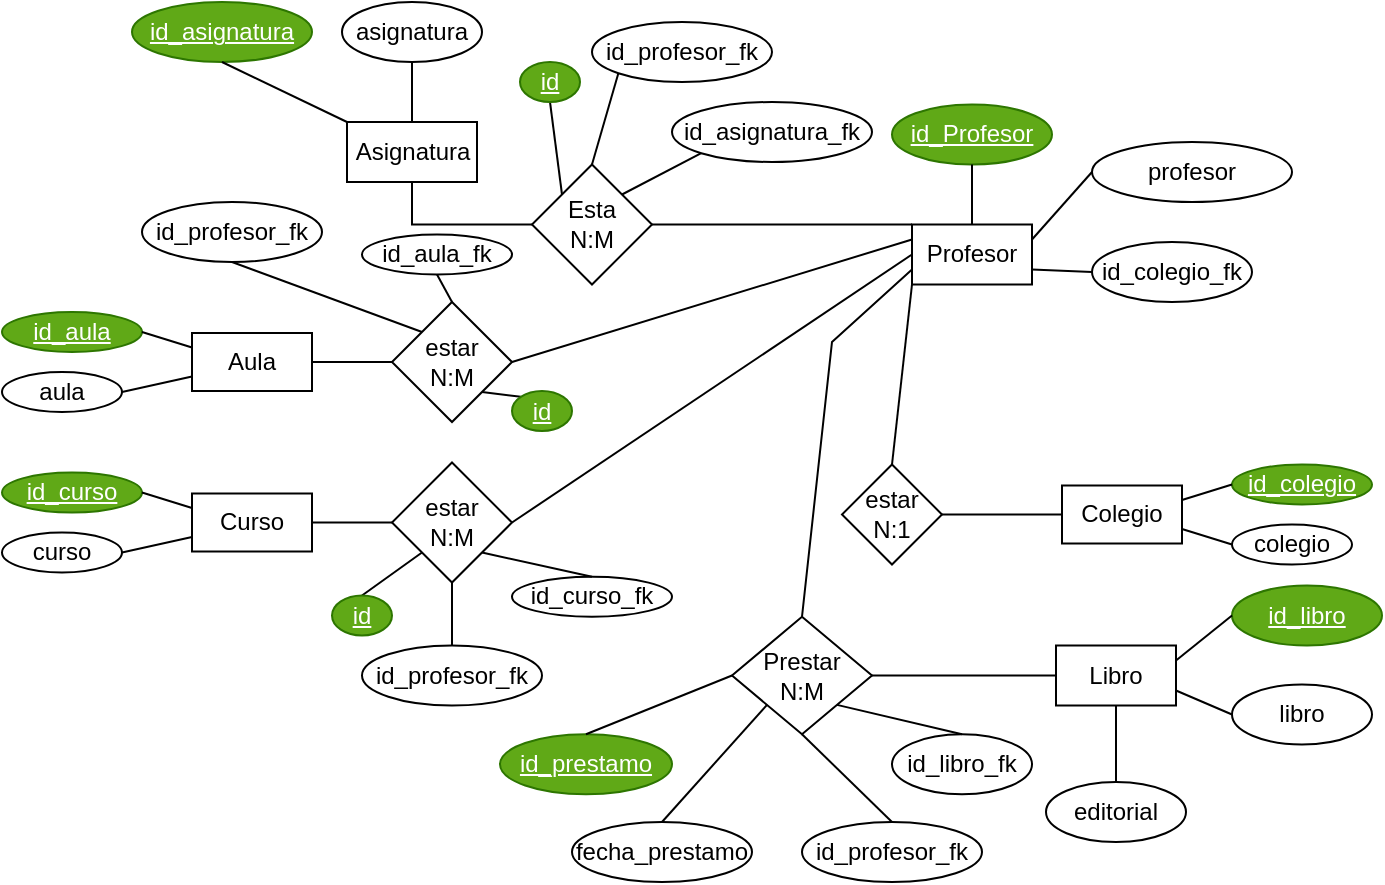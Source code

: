 <mxfile version="21.6.5" type="device">
  <diagram name="Página-1" id="RvPOBbvX43XsrJvnWmoP">
    <mxGraphModel dx="880" dy="532" grid="1" gridSize="10" guides="1" tooltips="1" connect="1" arrows="1" fold="1" page="1" pageScale="1" pageWidth="827" pageHeight="1169" math="0" shadow="0">
      <root>
        <mxCell id="0" />
        <mxCell id="1" parent="0" />
        <mxCell id="f8wr_ZBIubS6hvJiIoXr-7" value="Asignatura" style="rounded=0;whiteSpace=wrap;html=1;" vertex="1" parent="1">
          <mxGeometry x="297.5" y="100" width="65" height="30" as="geometry" />
        </mxCell>
        <mxCell id="f8wr_ZBIubS6hvJiIoXr-8" value="Libro" style="rounded=0;whiteSpace=wrap;html=1;" vertex="1" parent="1">
          <mxGeometry x="652" y="361.75" width="60" height="30" as="geometry" />
        </mxCell>
        <mxCell id="f8wr_ZBIubS6hvJiIoXr-9" value="Colegio" style="rounded=0;whiteSpace=wrap;html=1;" vertex="1" parent="1">
          <mxGeometry x="655" y="281.75" width="60" height="29" as="geometry" />
        </mxCell>
        <mxCell id="f8wr_ZBIubS6hvJiIoXr-11" value="Profesor" style="rounded=0;whiteSpace=wrap;html=1;" vertex="1" parent="1">
          <mxGeometry x="580" y="151.25" width="60" height="30" as="geometry" />
        </mxCell>
        <mxCell id="f8wr_ZBIubS6hvJiIoXr-13" value="profesor" style="ellipse;whiteSpace=wrap;html=1;" vertex="1" parent="1">
          <mxGeometry x="670" y="110" width="100" height="30" as="geometry" />
        </mxCell>
        <mxCell id="f8wr_ZBIubS6hvJiIoXr-14" value="id_colegio_fk" style="ellipse;whiteSpace=wrap;html=1;" vertex="1" parent="1">
          <mxGeometry x="670" y="160" width="80" height="30" as="geometry" />
        </mxCell>
        <mxCell id="f8wr_ZBIubS6hvJiIoXr-19" value="id_Profesor" style="ellipse;whiteSpace=wrap;html=1;fontStyle=4;fillColor=#60a917;fontColor=#ffffff;strokeColor=#2D7600;" vertex="1" parent="1">
          <mxGeometry x="570" y="91.25" width="80" height="30" as="geometry" />
        </mxCell>
        <mxCell id="f8wr_ZBIubS6hvJiIoXr-20" value="libro" style="ellipse;whiteSpace=wrap;html=1;" vertex="1" parent="1">
          <mxGeometry x="740" y="381.25" width="70" height="30" as="geometry" />
        </mxCell>
        <mxCell id="f8wr_ZBIubS6hvJiIoXr-21" value="id_libro" style="ellipse;whiteSpace=wrap;html=1;fontStyle=4;fillColor=#60a917;fontColor=#ffffff;strokeColor=#2D7600;" vertex="1" parent="1">
          <mxGeometry x="740" y="331.75" width="75" height="30" as="geometry" />
        </mxCell>
        <mxCell id="f8wr_ZBIubS6hvJiIoXr-23" value="asignatura" style="ellipse;whiteSpace=wrap;html=1;" vertex="1" parent="1">
          <mxGeometry x="295" y="40" width="70" height="30" as="geometry" />
        </mxCell>
        <mxCell id="f8wr_ZBIubS6hvJiIoXr-24" value="id_asignatura" style="ellipse;whiteSpace=wrap;html=1;fontStyle=4;fillColor=#60a917;fontColor=#ffffff;strokeColor=#2D7600;" vertex="1" parent="1">
          <mxGeometry x="190" y="40" width="90" height="30" as="geometry" />
        </mxCell>
        <mxCell id="f8wr_ZBIubS6hvJiIoXr-25" value="colegio" style="ellipse;whiteSpace=wrap;html=1;" vertex="1" parent="1">
          <mxGeometry x="740" y="301.25" width="60" height="20" as="geometry" />
        </mxCell>
        <mxCell id="f8wr_ZBIubS6hvJiIoXr-26" value="id_colegio" style="ellipse;whiteSpace=wrap;html=1;fillColor=#60a917;fontColor=#ffffff;strokeColor=#2D7600;fontStyle=4" vertex="1" parent="1">
          <mxGeometry x="740" y="271.25" width="70" height="20" as="geometry" />
        </mxCell>
        <mxCell id="f8wr_ZBIubS6hvJiIoXr-27" value="estar&lt;br&gt;N:1" style="rhombus;whiteSpace=wrap;html=1;" vertex="1" parent="1">
          <mxGeometry x="545" y="271.25" width="50" height="50" as="geometry" />
        </mxCell>
        <mxCell id="f8wr_ZBIubS6hvJiIoXr-28" value="Esta&lt;br&gt;N:M" style="rhombus;whiteSpace=wrap;html=1;" vertex="1" parent="1">
          <mxGeometry x="390" y="121.25" width="60" height="60" as="geometry" />
        </mxCell>
        <mxCell id="f8wr_ZBIubS6hvJiIoXr-29" value="Prestar&lt;br&gt;N:M" style="rhombus;whiteSpace=wrap;html=1;" vertex="1" parent="1">
          <mxGeometry x="490" y="347.38" width="70" height="58.75" as="geometry" />
        </mxCell>
        <mxCell id="f8wr_ZBIubS6hvJiIoXr-30" value="" style="endArrow=none;html=1;rounded=0;entryX=0.5;entryY=1;entryDx=0;entryDy=0;exitX=0;exitY=0.5;exitDx=0;exitDy=0;" edge="1" parent="1" source="f8wr_ZBIubS6hvJiIoXr-28" target="f8wr_ZBIubS6hvJiIoXr-7">
          <mxGeometry width="50" height="50" relative="1" as="geometry">
            <mxPoint x="480" y="341.25" as="sourcePoint" />
            <mxPoint x="530" y="291.25" as="targetPoint" />
            <Array as="points">
              <mxPoint x="330" y="151.25" />
            </Array>
          </mxGeometry>
        </mxCell>
        <mxCell id="f8wr_ZBIubS6hvJiIoXr-31" value="" style="endArrow=none;html=1;rounded=0;entryX=0;entryY=0;entryDx=0;entryDy=0;exitX=1;exitY=0.5;exitDx=0;exitDy=0;" edge="1" parent="1" source="f8wr_ZBIubS6hvJiIoXr-28" target="f8wr_ZBIubS6hvJiIoXr-11">
          <mxGeometry width="50" height="50" relative="1" as="geometry">
            <mxPoint x="480" y="341.25" as="sourcePoint" />
            <mxPoint x="530" y="291.25" as="targetPoint" />
          </mxGeometry>
        </mxCell>
        <mxCell id="f8wr_ZBIubS6hvJiIoXr-32" value="" style="endArrow=none;html=1;rounded=0;exitX=0;exitY=0.5;exitDx=0;exitDy=0;entryX=1;entryY=0.5;entryDx=0;entryDy=0;" edge="1" parent="1" source="f8wr_ZBIubS6hvJiIoXr-9" target="f8wr_ZBIubS6hvJiIoXr-27">
          <mxGeometry width="50" height="50" relative="1" as="geometry">
            <mxPoint x="480" y="191.75" as="sourcePoint" />
            <mxPoint x="530" y="141.75" as="targetPoint" />
          </mxGeometry>
        </mxCell>
        <mxCell id="f8wr_ZBIubS6hvJiIoXr-33" value="" style="endArrow=none;html=1;rounded=0;entryX=0;entryY=0.75;entryDx=0;entryDy=0;exitX=0.5;exitY=0;exitDx=0;exitDy=0;" edge="1" parent="1" source="f8wr_ZBIubS6hvJiIoXr-29" target="f8wr_ZBIubS6hvJiIoXr-11">
          <mxGeometry width="50" height="50" relative="1" as="geometry">
            <mxPoint x="480" y="341.25" as="sourcePoint" />
            <mxPoint x="530" y="291.25" as="targetPoint" />
            <Array as="points">
              <mxPoint x="540" y="210" />
            </Array>
          </mxGeometry>
        </mxCell>
        <mxCell id="f8wr_ZBIubS6hvJiIoXr-34" value="" style="endArrow=none;html=1;rounded=0;exitX=0;exitY=0.5;exitDx=0;exitDy=0;entryX=1;entryY=0.5;entryDx=0;entryDy=0;" edge="1" parent="1" source="f8wr_ZBIubS6hvJiIoXr-8" target="f8wr_ZBIubS6hvJiIoXr-29">
          <mxGeometry width="50" height="50" relative="1" as="geometry">
            <mxPoint x="480" y="341.25" as="sourcePoint" />
            <mxPoint x="530" y="291.25" as="targetPoint" />
          </mxGeometry>
        </mxCell>
        <mxCell id="f8wr_ZBIubS6hvJiIoXr-35" value="" style="endArrow=none;html=1;rounded=0;exitX=0.5;exitY=0;exitDx=0;exitDy=0;entryX=0;entryY=1;entryDx=0;entryDy=0;" edge="1" parent="1" source="f8wr_ZBIubS6hvJiIoXr-27" target="f8wr_ZBIubS6hvJiIoXr-11">
          <mxGeometry width="50" height="50" relative="1" as="geometry">
            <mxPoint x="480" y="341.25" as="sourcePoint" />
            <mxPoint x="530" y="291.25" as="targetPoint" />
            <Array as="points" />
          </mxGeometry>
        </mxCell>
        <mxCell id="f8wr_ZBIubS6hvJiIoXr-36" value="" style="endArrow=none;html=1;rounded=0;entryX=0;entryY=0.5;entryDx=0;entryDy=0;exitX=1;exitY=0.75;exitDx=0;exitDy=0;" edge="1" parent="1" source="f8wr_ZBIubS6hvJiIoXr-11" target="f8wr_ZBIubS6hvJiIoXr-14">
          <mxGeometry width="50" height="50" relative="1" as="geometry">
            <mxPoint x="480" y="341.25" as="sourcePoint" />
            <mxPoint x="530" y="291.25" as="targetPoint" />
          </mxGeometry>
        </mxCell>
        <mxCell id="f8wr_ZBIubS6hvJiIoXr-37" value="" style="endArrow=none;html=1;rounded=0;entryX=0;entryY=0.5;entryDx=0;entryDy=0;exitX=1;exitY=0.25;exitDx=0;exitDy=0;" edge="1" parent="1" source="f8wr_ZBIubS6hvJiIoXr-11" target="f8wr_ZBIubS6hvJiIoXr-13">
          <mxGeometry width="50" height="50" relative="1" as="geometry">
            <mxPoint x="480" y="341.25" as="sourcePoint" />
            <mxPoint x="530" y="291.25" as="targetPoint" />
          </mxGeometry>
        </mxCell>
        <mxCell id="f8wr_ZBIubS6hvJiIoXr-43" value="" style="endArrow=none;html=1;rounded=0;entryX=0.5;entryY=1;entryDx=0;entryDy=0;exitX=0.5;exitY=0;exitDx=0;exitDy=0;" edge="1" parent="1" source="f8wr_ZBIubS6hvJiIoXr-7" target="f8wr_ZBIubS6hvJiIoXr-23">
          <mxGeometry width="50" height="50" relative="1" as="geometry">
            <mxPoint x="480" y="341.25" as="sourcePoint" />
            <mxPoint x="530" y="291.25" as="targetPoint" />
          </mxGeometry>
        </mxCell>
        <mxCell id="f8wr_ZBIubS6hvJiIoXr-44" value="" style="endArrow=none;html=1;rounded=0;entryX=0.5;entryY=1;entryDx=0;entryDy=0;exitX=0;exitY=0;exitDx=0;exitDy=0;" edge="1" parent="1" source="f8wr_ZBIubS6hvJiIoXr-7" target="f8wr_ZBIubS6hvJiIoXr-24">
          <mxGeometry width="50" height="50" relative="1" as="geometry">
            <mxPoint x="480" y="341.25" as="sourcePoint" />
            <mxPoint x="530" y="291.25" as="targetPoint" />
          </mxGeometry>
        </mxCell>
        <mxCell id="f8wr_ZBIubS6hvJiIoXr-48" value="" style="endArrow=none;html=1;rounded=0;entryX=0;entryY=0.5;entryDx=0;entryDy=0;exitX=1;exitY=0.75;exitDx=0;exitDy=0;" edge="1" parent="1" source="f8wr_ZBIubS6hvJiIoXr-8" target="f8wr_ZBIubS6hvJiIoXr-20">
          <mxGeometry width="50" height="50" relative="1" as="geometry">
            <mxPoint x="480" y="321.25" as="sourcePoint" />
            <mxPoint x="530" y="271.25" as="targetPoint" />
          </mxGeometry>
        </mxCell>
        <mxCell id="f8wr_ZBIubS6hvJiIoXr-49" value="" style="endArrow=none;html=1;rounded=0;entryX=0;entryY=0.5;entryDx=0;entryDy=0;exitX=1;exitY=0.25;exitDx=0;exitDy=0;" edge="1" parent="1" source="f8wr_ZBIubS6hvJiIoXr-8" target="f8wr_ZBIubS6hvJiIoXr-21">
          <mxGeometry width="50" height="50" relative="1" as="geometry">
            <mxPoint x="480" y="321.25" as="sourcePoint" />
            <mxPoint x="530" y="271.25" as="targetPoint" />
          </mxGeometry>
        </mxCell>
        <mxCell id="f8wr_ZBIubS6hvJiIoXr-50" value="" style="endArrow=none;html=1;rounded=0;entryX=0;entryY=0.5;entryDx=0;entryDy=0;exitX=1;exitY=0.75;exitDx=0;exitDy=0;" edge="1" parent="1" source="f8wr_ZBIubS6hvJiIoXr-9" target="f8wr_ZBIubS6hvJiIoXr-25">
          <mxGeometry width="50" height="50" relative="1" as="geometry">
            <mxPoint x="480" y="321.25" as="sourcePoint" />
            <mxPoint x="530" y="271.25" as="targetPoint" />
          </mxGeometry>
        </mxCell>
        <mxCell id="f8wr_ZBIubS6hvJiIoXr-51" value="" style="endArrow=none;html=1;rounded=0;entryX=0;entryY=0.5;entryDx=0;entryDy=0;exitX=1;exitY=0.25;exitDx=0;exitDy=0;" edge="1" parent="1" source="f8wr_ZBIubS6hvJiIoXr-9" target="f8wr_ZBIubS6hvJiIoXr-26">
          <mxGeometry width="50" height="50" relative="1" as="geometry">
            <mxPoint x="480" y="321.25" as="sourcePoint" />
            <mxPoint x="530" y="271.25" as="targetPoint" />
          </mxGeometry>
        </mxCell>
        <mxCell id="f8wr_ZBIubS6hvJiIoXr-70" value="" style="endArrow=none;html=1;rounded=0;entryX=0.5;entryY=1;entryDx=0;entryDy=0;exitX=0.5;exitY=0;exitDx=0;exitDy=0;" edge="1" parent="1" source="f8wr_ZBIubS6hvJiIoXr-11" target="f8wr_ZBIubS6hvJiIoXr-19">
          <mxGeometry width="50" height="50" relative="1" as="geometry">
            <mxPoint x="390" y="300" as="sourcePoint" />
            <mxPoint x="440" y="250" as="targetPoint" />
          </mxGeometry>
        </mxCell>
        <mxCell id="f8wr_ZBIubS6hvJiIoXr-71" value="editorial" style="ellipse;whiteSpace=wrap;html=1;" vertex="1" parent="1">
          <mxGeometry x="647" y="430" width="70" height="30" as="geometry" />
        </mxCell>
        <mxCell id="f8wr_ZBIubS6hvJiIoXr-72" value="" style="endArrow=none;html=1;rounded=0;entryX=0.5;entryY=1;entryDx=0;entryDy=0;exitX=0.5;exitY=0;exitDx=0;exitDy=0;" edge="1" parent="1" source="f8wr_ZBIubS6hvJiIoXr-71" target="f8wr_ZBIubS6hvJiIoXr-8">
          <mxGeometry width="50" height="50" relative="1" as="geometry">
            <mxPoint x="390" y="300" as="sourcePoint" />
            <mxPoint x="440" y="250" as="targetPoint" />
          </mxGeometry>
        </mxCell>
        <mxCell id="f8wr_ZBIubS6hvJiIoXr-73" value="Aula" style="rounded=0;whiteSpace=wrap;html=1;" vertex="1" parent="1">
          <mxGeometry x="220" y="205.5" width="60" height="29" as="geometry" />
        </mxCell>
        <mxCell id="f8wr_ZBIubS6hvJiIoXr-74" value="aula" style="ellipse;whiteSpace=wrap;html=1;" vertex="1" parent="1">
          <mxGeometry x="125" y="225" width="60" height="20" as="geometry" />
        </mxCell>
        <mxCell id="f8wr_ZBIubS6hvJiIoXr-75" value="id_aula" style="ellipse;whiteSpace=wrap;html=1;fillColor=#60a917;fontColor=#ffffff;strokeColor=#2D7600;fontStyle=4" vertex="1" parent="1">
          <mxGeometry x="125" y="195" width="70" height="20" as="geometry" />
        </mxCell>
        <mxCell id="f8wr_ZBIubS6hvJiIoXr-78" value="Curso" style="rounded=0;whiteSpace=wrap;html=1;" vertex="1" parent="1">
          <mxGeometry x="220" y="285.75" width="60" height="29" as="geometry" />
        </mxCell>
        <mxCell id="f8wr_ZBIubS6hvJiIoXr-79" value="curso" style="ellipse;whiteSpace=wrap;html=1;" vertex="1" parent="1">
          <mxGeometry x="125" y="305.25" width="60" height="20" as="geometry" />
        </mxCell>
        <mxCell id="f8wr_ZBIubS6hvJiIoXr-80" value="id_curso" style="ellipse;whiteSpace=wrap;html=1;fillColor=#60a917;fontColor=#ffffff;strokeColor=#2D7600;fontStyle=4" vertex="1" parent="1">
          <mxGeometry x="125" y="275.25" width="70" height="20" as="geometry" />
        </mxCell>
        <mxCell id="f8wr_ZBIubS6hvJiIoXr-81" value="estar&lt;br&gt;N:M" style="rhombus;whiteSpace=wrap;html=1;" vertex="1" parent="1">
          <mxGeometry x="320" y="270.25" width="60" height="60" as="geometry" />
        </mxCell>
        <mxCell id="f8wr_ZBIubS6hvJiIoXr-82" value="estar&lt;br&gt;N:M" style="rhombus;whiteSpace=wrap;html=1;" vertex="1" parent="1">
          <mxGeometry x="320" y="190" width="60" height="60" as="geometry" />
        </mxCell>
        <mxCell id="f8wr_ZBIubS6hvJiIoXr-83" value="" style="endArrow=none;html=1;rounded=0;entryX=0.5;entryY=1;entryDx=0;entryDy=0;exitX=0;exitY=0;exitDx=0;exitDy=0;" edge="1" parent="1" source="f8wr_ZBIubS6hvJiIoXr-28" target="f8wr_ZBIubS6hvJiIoXr-97">
          <mxGeometry width="50" height="50" relative="1" as="geometry">
            <mxPoint x="390" y="300" as="sourcePoint" />
            <mxPoint x="440" y="250" as="targetPoint" />
          </mxGeometry>
        </mxCell>
        <mxCell id="f8wr_ZBIubS6hvJiIoXr-84" value="" style="endArrow=none;html=1;rounded=0;entryX=0;entryY=0;entryDx=0;entryDy=0;exitX=1;exitY=1;exitDx=0;exitDy=0;" edge="1" parent="1" source="f8wr_ZBIubS6hvJiIoXr-82" target="f8wr_ZBIubS6hvJiIoXr-96">
          <mxGeometry width="50" height="50" relative="1" as="geometry">
            <mxPoint x="390" y="300" as="sourcePoint" />
            <mxPoint x="440" y="250" as="targetPoint" />
          </mxGeometry>
        </mxCell>
        <mxCell id="f8wr_ZBIubS6hvJiIoXr-85" value="" style="endArrow=none;html=1;rounded=0;entryX=0.5;entryY=0;entryDx=0;entryDy=0;exitX=0;exitY=1;exitDx=0;exitDy=0;" edge="1" parent="1" source="f8wr_ZBIubS6hvJiIoXr-81" target="f8wr_ZBIubS6hvJiIoXr-95">
          <mxGeometry width="50" height="50" relative="1" as="geometry">
            <mxPoint x="390" y="300" as="sourcePoint" />
            <mxPoint x="440" y="250" as="targetPoint" />
          </mxGeometry>
        </mxCell>
        <mxCell id="f8wr_ZBIubS6hvJiIoXr-87" value="" style="endArrow=none;html=1;rounded=0;exitX=1;exitY=0.5;exitDx=0;exitDy=0;entryX=0;entryY=0.5;entryDx=0;entryDy=0;" edge="1" parent="1" source="f8wr_ZBIubS6hvJiIoXr-81" target="f8wr_ZBIubS6hvJiIoXr-11">
          <mxGeometry width="50" height="50" relative="1" as="geometry">
            <mxPoint x="390" y="300" as="sourcePoint" />
            <mxPoint x="440" y="250" as="targetPoint" />
          </mxGeometry>
        </mxCell>
        <mxCell id="f8wr_ZBIubS6hvJiIoXr-88" value="" style="endArrow=none;html=1;rounded=0;entryX=1;entryY=0.5;entryDx=0;entryDy=0;exitX=0;exitY=0.25;exitDx=0;exitDy=0;" edge="1" parent="1" source="f8wr_ZBIubS6hvJiIoXr-11" target="f8wr_ZBIubS6hvJiIoXr-82">
          <mxGeometry width="50" height="50" relative="1" as="geometry">
            <mxPoint x="390" y="300" as="sourcePoint" />
            <mxPoint x="440" y="250" as="targetPoint" />
          </mxGeometry>
        </mxCell>
        <mxCell id="f8wr_ZBIubS6hvJiIoXr-89" value="" style="endArrow=none;html=1;rounded=0;entryX=0;entryY=0.5;entryDx=0;entryDy=0;exitX=1;exitY=0.5;exitDx=0;exitDy=0;" edge="1" parent="1" source="f8wr_ZBIubS6hvJiIoXr-78" target="f8wr_ZBIubS6hvJiIoXr-81">
          <mxGeometry width="50" height="50" relative="1" as="geometry">
            <mxPoint x="390" y="300" as="sourcePoint" />
            <mxPoint x="440" y="250" as="targetPoint" />
          </mxGeometry>
        </mxCell>
        <mxCell id="f8wr_ZBIubS6hvJiIoXr-90" value="" style="endArrow=none;html=1;rounded=0;entryX=1;entryY=0.5;entryDx=0;entryDy=0;exitX=0;exitY=0.5;exitDx=0;exitDy=0;" edge="1" parent="1" source="f8wr_ZBIubS6hvJiIoXr-82" target="f8wr_ZBIubS6hvJiIoXr-73">
          <mxGeometry width="50" height="50" relative="1" as="geometry">
            <mxPoint x="390" y="300" as="sourcePoint" />
            <mxPoint x="440" y="250" as="targetPoint" />
          </mxGeometry>
        </mxCell>
        <mxCell id="f8wr_ZBIubS6hvJiIoXr-91" value="" style="endArrow=none;html=1;rounded=0;entryX=1;entryY=0.5;entryDx=0;entryDy=0;exitX=0;exitY=0.75;exitDx=0;exitDy=0;" edge="1" parent="1" source="f8wr_ZBIubS6hvJiIoXr-78" target="f8wr_ZBIubS6hvJiIoXr-79">
          <mxGeometry width="50" height="50" relative="1" as="geometry">
            <mxPoint x="455" y="300" as="sourcePoint" />
            <mxPoint x="505" y="250" as="targetPoint" />
          </mxGeometry>
        </mxCell>
        <mxCell id="f8wr_ZBIubS6hvJiIoXr-92" value="" style="endArrow=none;html=1;rounded=0;entryX=1;entryY=0.5;entryDx=0;entryDy=0;exitX=0;exitY=0.25;exitDx=0;exitDy=0;" edge="1" parent="1" source="f8wr_ZBIubS6hvJiIoXr-78" target="f8wr_ZBIubS6hvJiIoXr-80">
          <mxGeometry width="50" height="50" relative="1" as="geometry">
            <mxPoint x="455" y="300" as="sourcePoint" />
            <mxPoint x="505" y="250" as="targetPoint" />
          </mxGeometry>
        </mxCell>
        <mxCell id="f8wr_ZBIubS6hvJiIoXr-93" value="" style="endArrow=none;html=1;rounded=0;exitX=1;exitY=0.5;exitDx=0;exitDy=0;entryX=0;entryY=0.75;entryDx=0;entryDy=0;" edge="1" parent="1" source="f8wr_ZBIubS6hvJiIoXr-74" target="f8wr_ZBIubS6hvJiIoXr-73">
          <mxGeometry width="50" height="50" relative="1" as="geometry">
            <mxPoint x="455" y="300" as="sourcePoint" />
            <mxPoint x="505" y="250" as="targetPoint" />
          </mxGeometry>
        </mxCell>
        <mxCell id="f8wr_ZBIubS6hvJiIoXr-94" value="" style="endArrow=none;html=1;rounded=0;entryX=1;entryY=0.5;entryDx=0;entryDy=0;exitX=0;exitY=0.25;exitDx=0;exitDy=0;" edge="1" parent="1" source="f8wr_ZBIubS6hvJiIoXr-73" target="f8wr_ZBIubS6hvJiIoXr-75">
          <mxGeometry width="50" height="50" relative="1" as="geometry">
            <mxPoint x="455" y="300" as="sourcePoint" />
            <mxPoint x="505" y="250" as="targetPoint" />
          </mxGeometry>
        </mxCell>
        <mxCell id="f8wr_ZBIubS6hvJiIoXr-95" value="id" style="ellipse;whiteSpace=wrap;html=1;fillColor=#60a917;fontColor=#ffffff;strokeColor=#2D7600;fontStyle=4" vertex="1" parent="1">
          <mxGeometry x="290" y="336.75" width="30" height="20" as="geometry" />
        </mxCell>
        <mxCell id="f8wr_ZBIubS6hvJiIoXr-96" value="id" style="ellipse;whiteSpace=wrap;html=1;fillColor=#60a917;fontColor=#ffffff;strokeColor=#2D7600;fontStyle=4" vertex="1" parent="1">
          <mxGeometry x="380" y="234.5" width="30" height="20" as="geometry" />
        </mxCell>
        <mxCell id="f8wr_ZBIubS6hvJiIoXr-97" value="id" style="ellipse;whiteSpace=wrap;html=1;fillColor=#60a917;fontColor=#ffffff;strokeColor=#2D7600;fontStyle=4" vertex="1" parent="1">
          <mxGeometry x="384" y="70" width="30" height="20" as="geometry" />
        </mxCell>
        <mxCell id="f8wr_ZBIubS6hvJiIoXr-98" value="id_profesor_fk" style="ellipse;whiteSpace=wrap;html=1;" vertex="1" parent="1">
          <mxGeometry x="420" y="50" width="90" height="30" as="geometry" />
        </mxCell>
        <mxCell id="f8wr_ZBIubS6hvJiIoXr-99" value="id_profesor_fk" style="ellipse;whiteSpace=wrap;html=1;" vertex="1" parent="1">
          <mxGeometry x="195" y="140" width="90" height="30" as="geometry" />
        </mxCell>
        <mxCell id="f8wr_ZBIubS6hvJiIoXr-100" value="id_profesor_fk" style="ellipse;whiteSpace=wrap;html=1;" vertex="1" parent="1">
          <mxGeometry x="305" y="361.76" width="90" height="30" as="geometry" />
        </mxCell>
        <mxCell id="f8wr_ZBIubS6hvJiIoXr-101" value="id_curso_fk" style="ellipse;whiteSpace=wrap;html=1;" vertex="1" parent="1">
          <mxGeometry x="380" y="327.38" width="80" height="20" as="geometry" />
        </mxCell>
        <mxCell id="f8wr_ZBIubS6hvJiIoXr-102" value="id_aula_fk" style="ellipse;whiteSpace=wrap;html=1;" vertex="1" parent="1">
          <mxGeometry x="305" y="156.25" width="75" height="20" as="geometry" />
        </mxCell>
        <mxCell id="f8wr_ZBIubS6hvJiIoXr-103" value="id_asignatura_fk" style="ellipse;whiteSpace=wrap;html=1;" vertex="1" parent="1">
          <mxGeometry x="460" y="90" width="100" height="30" as="geometry" />
        </mxCell>
        <mxCell id="f8wr_ZBIubS6hvJiIoXr-104" value="" style="endArrow=none;html=1;rounded=0;entryX=0.5;entryY=1;entryDx=0;entryDy=0;exitX=0.5;exitY=0;exitDx=0;exitDy=0;" edge="1" parent="1" source="f8wr_ZBIubS6hvJiIoXr-100" target="f8wr_ZBIubS6hvJiIoXr-81">
          <mxGeometry width="50" height="50" relative="1" as="geometry">
            <mxPoint x="390" y="300" as="sourcePoint" />
            <mxPoint x="440" y="250" as="targetPoint" />
          </mxGeometry>
        </mxCell>
        <mxCell id="f8wr_ZBIubS6hvJiIoXr-105" value="" style="endArrow=none;html=1;rounded=0;entryX=0.5;entryY=1;entryDx=0;entryDy=0;exitX=0.5;exitY=0;exitDx=0;exitDy=0;" edge="1" parent="1" source="f8wr_ZBIubS6hvJiIoXr-82" target="f8wr_ZBIubS6hvJiIoXr-102">
          <mxGeometry width="50" height="50" relative="1" as="geometry">
            <mxPoint x="390" y="300" as="sourcePoint" />
            <mxPoint x="440" y="250" as="targetPoint" />
          </mxGeometry>
        </mxCell>
        <mxCell id="f8wr_ZBIubS6hvJiIoXr-106" value="" style="endArrow=none;html=1;rounded=0;entryX=0.5;entryY=1;entryDx=0;entryDy=0;exitX=0;exitY=0;exitDx=0;exitDy=0;" edge="1" parent="1" source="f8wr_ZBIubS6hvJiIoXr-82" target="f8wr_ZBIubS6hvJiIoXr-99">
          <mxGeometry width="50" height="50" relative="1" as="geometry">
            <mxPoint x="390" y="300" as="sourcePoint" />
            <mxPoint x="440" y="250" as="targetPoint" />
          </mxGeometry>
        </mxCell>
        <mxCell id="f8wr_ZBIubS6hvJiIoXr-107" value="" style="endArrow=none;html=1;rounded=0;entryX=0;entryY=1;entryDx=0;entryDy=0;exitX=1;exitY=0;exitDx=0;exitDy=0;" edge="1" parent="1" source="f8wr_ZBIubS6hvJiIoXr-28" target="f8wr_ZBIubS6hvJiIoXr-103">
          <mxGeometry width="50" height="50" relative="1" as="geometry">
            <mxPoint x="390" y="300" as="sourcePoint" />
            <mxPoint x="440" y="250" as="targetPoint" />
          </mxGeometry>
        </mxCell>
        <mxCell id="f8wr_ZBIubS6hvJiIoXr-108" value="" style="endArrow=none;html=1;rounded=0;entryX=0;entryY=1;entryDx=0;entryDy=0;exitX=0.5;exitY=0;exitDx=0;exitDy=0;" edge="1" parent="1" source="f8wr_ZBIubS6hvJiIoXr-28" target="f8wr_ZBIubS6hvJiIoXr-98">
          <mxGeometry width="50" height="50" relative="1" as="geometry">
            <mxPoint x="390" y="300" as="sourcePoint" />
            <mxPoint x="440" y="250" as="targetPoint" />
          </mxGeometry>
        </mxCell>
        <mxCell id="f8wr_ZBIubS6hvJiIoXr-109" value="" style="endArrow=none;html=1;rounded=0;exitX=1;exitY=1;exitDx=0;exitDy=0;entryX=0.5;entryY=0;entryDx=0;entryDy=0;" edge="1" parent="1" source="f8wr_ZBIubS6hvJiIoXr-81" target="f8wr_ZBIubS6hvJiIoXr-101">
          <mxGeometry width="50" height="50" relative="1" as="geometry">
            <mxPoint x="390" y="300" as="sourcePoint" />
            <mxPoint x="440" y="250" as="targetPoint" />
          </mxGeometry>
        </mxCell>
        <mxCell id="f8wr_ZBIubS6hvJiIoXr-110" value="id_prestamo" style="ellipse;whiteSpace=wrap;html=1;fillColor=#60a917;fontColor=#ffffff;strokeColor=#2D7600;fontStyle=4" vertex="1" parent="1">
          <mxGeometry x="374" y="406.13" width="86" height="30" as="geometry" />
        </mxCell>
        <mxCell id="f8wr_ZBIubS6hvJiIoXr-111" value="id_profesor_fk" style="ellipse;whiteSpace=wrap;html=1;" vertex="1" parent="1">
          <mxGeometry x="525" y="450" width="90" height="30" as="geometry" />
        </mxCell>
        <mxCell id="f8wr_ZBIubS6hvJiIoXr-112" value="id_libro_fk" style="ellipse;whiteSpace=wrap;html=1;" vertex="1" parent="1">
          <mxGeometry x="570" y="406.13" width="70" height="30" as="geometry" />
        </mxCell>
        <mxCell id="f8wr_ZBIubS6hvJiIoXr-114" value="fecha_prestamo" style="ellipse;whiteSpace=wrap;html=1;" vertex="1" parent="1">
          <mxGeometry x="410" y="450" width="90" height="30" as="geometry" />
        </mxCell>
        <mxCell id="f8wr_ZBIubS6hvJiIoXr-115" value="" style="endArrow=none;html=1;rounded=0;entryX=0.5;entryY=0;entryDx=0;entryDy=0;exitX=1;exitY=1;exitDx=0;exitDy=0;" edge="1" parent="1" source="f8wr_ZBIubS6hvJiIoXr-29" target="f8wr_ZBIubS6hvJiIoXr-112">
          <mxGeometry width="50" height="50" relative="1" as="geometry">
            <mxPoint x="390" y="300" as="sourcePoint" />
            <mxPoint x="440" y="250" as="targetPoint" />
          </mxGeometry>
        </mxCell>
        <mxCell id="f8wr_ZBIubS6hvJiIoXr-116" value="" style="endArrow=none;html=1;rounded=0;entryX=0.5;entryY=0;entryDx=0;entryDy=0;exitX=0.5;exitY=1;exitDx=0;exitDy=0;" edge="1" parent="1" source="f8wr_ZBIubS6hvJiIoXr-29" target="f8wr_ZBIubS6hvJiIoXr-111">
          <mxGeometry width="50" height="50" relative="1" as="geometry">
            <mxPoint x="390" y="300" as="sourcePoint" />
            <mxPoint x="440" y="250" as="targetPoint" />
          </mxGeometry>
        </mxCell>
        <mxCell id="f8wr_ZBIubS6hvJiIoXr-117" value="" style="endArrow=none;html=1;rounded=0;entryX=0;entryY=1;entryDx=0;entryDy=0;exitX=0.5;exitY=0;exitDx=0;exitDy=0;" edge="1" parent="1" source="f8wr_ZBIubS6hvJiIoXr-114" target="f8wr_ZBIubS6hvJiIoXr-29">
          <mxGeometry width="50" height="50" relative="1" as="geometry">
            <mxPoint x="390" y="300" as="sourcePoint" />
            <mxPoint x="440" y="250" as="targetPoint" />
          </mxGeometry>
        </mxCell>
        <mxCell id="f8wr_ZBIubS6hvJiIoXr-118" value="" style="endArrow=none;html=1;rounded=0;entryX=0;entryY=0.5;entryDx=0;entryDy=0;exitX=0.5;exitY=0;exitDx=0;exitDy=0;" edge="1" parent="1" source="f8wr_ZBIubS6hvJiIoXr-110" target="f8wr_ZBIubS6hvJiIoXr-29">
          <mxGeometry width="50" height="50" relative="1" as="geometry">
            <mxPoint x="390" y="300" as="sourcePoint" />
            <mxPoint x="440" y="250" as="targetPoint" />
          </mxGeometry>
        </mxCell>
      </root>
    </mxGraphModel>
  </diagram>
</mxfile>
